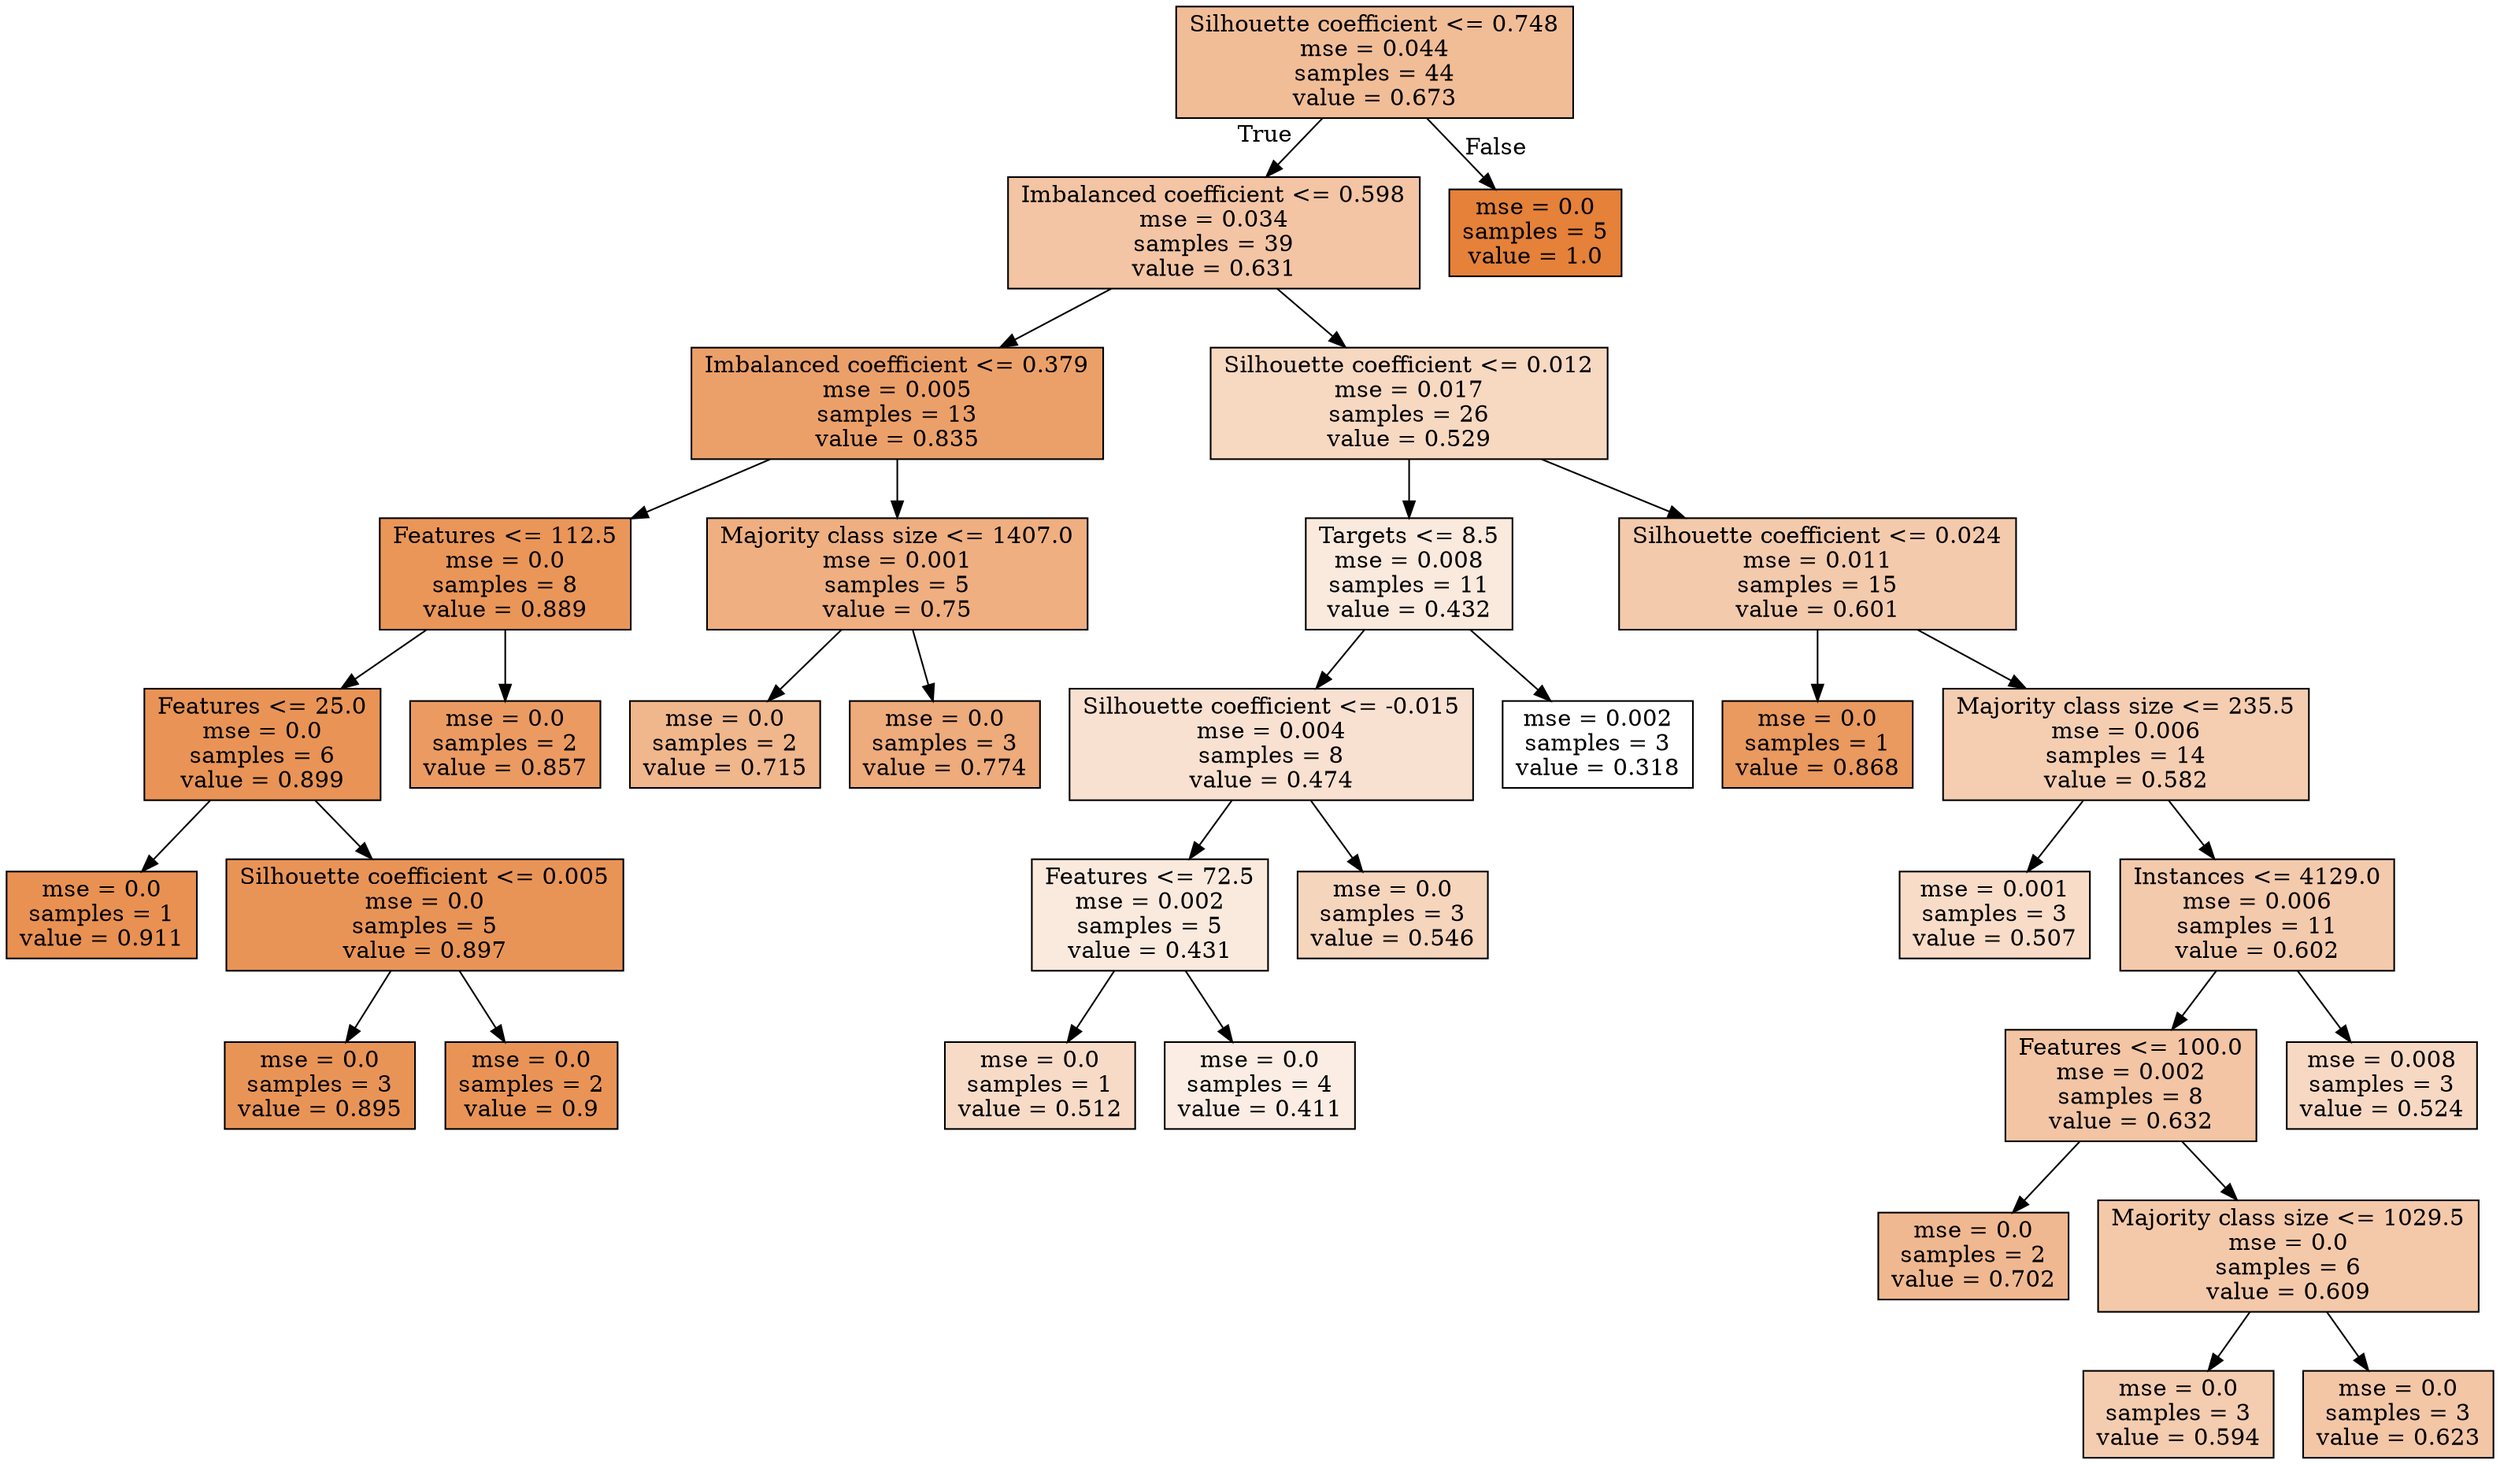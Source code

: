 digraph Tree {
node [shape=box, style="filled", color="black"] ;
0 [label="Silhouette coefficient <= 0.748\nmse = 0.044\nsamples = 44\nvalue = 0.673", fillcolor="#e5813985"] ;
1 [label="Imbalanced coefficient <= 0.598\nmse = 0.034\nsamples = 39\nvalue = 0.631", fillcolor="#e5813975"] ;
0 -> 1 [labeldistance=2.5, labelangle=45, headlabel="True"] ;
2 [label="Imbalanced coefficient <= 0.379\nmse = 0.005\nsamples = 13\nvalue = 0.835", fillcolor="#e58139c1"] ;
1 -> 2 ;
3 [label="Features <= 112.5\nmse = 0.0\nsamples = 8\nvalue = 0.889", fillcolor="#e58139d5"] ;
2 -> 3 ;
4 [label="Features <= 25.0\nmse = 0.0\nsamples = 6\nvalue = 0.899", fillcolor="#e58139d9"] ;
3 -> 4 ;
5 [label="mse = 0.0\nsamples = 1\nvalue = 0.911", fillcolor="#e58139de"] ;
4 -> 5 ;
6 [label="Silhouette coefficient <= 0.005\nmse = 0.0\nsamples = 5\nvalue = 0.897", fillcolor="#e58139d8"] ;
4 -> 6 ;
7 [label="mse = 0.0\nsamples = 3\nvalue = 0.895", fillcolor="#e58139d8"] ;
6 -> 7 ;
8 [label="mse = 0.0\nsamples = 2\nvalue = 0.9", fillcolor="#e58139d9"] ;
6 -> 8 ;
9 [label="mse = 0.0\nsamples = 2\nvalue = 0.857", fillcolor="#e58139ca"] ;
3 -> 9 ;
10 [label="Majority class size <= 1407.0\nmse = 0.001\nsamples = 5\nvalue = 0.75", fillcolor="#e58139a2"] ;
2 -> 10 ;
11 [label="mse = 0.0\nsamples = 2\nvalue = 0.715", fillcolor="#e5813994"] ;
10 -> 11 ;
12 [label="mse = 0.0\nsamples = 3\nvalue = 0.774", fillcolor="#e58139aa"] ;
10 -> 12 ;
13 [label="Silhouette coefficient <= 0.012\nmse = 0.017\nsamples = 26\nvalue = 0.529", fillcolor="#e581394f"] ;
1 -> 13 ;
14 [label="Targets <= 8.5\nmse = 0.008\nsamples = 11\nvalue = 0.432", fillcolor="#e581392b"] ;
13 -> 14 ;
15 [label="Silhouette coefficient <= -0.015\nmse = 0.004\nsamples = 8\nvalue = 0.474", fillcolor="#e581393b"] ;
14 -> 15 ;
16 [label="Features <= 72.5\nmse = 0.002\nsamples = 5\nvalue = 0.431", fillcolor="#e581392a"] ;
15 -> 16 ;
17 [label="mse = 0.0\nsamples = 1\nvalue = 0.512", fillcolor="#e5813948"] ;
16 -> 17 ;
18 [label="mse = 0.0\nsamples = 4\nvalue = 0.411", fillcolor="#e5813923"] ;
16 -> 18 ;
19 [label="mse = 0.0\nsamples = 3\nvalue = 0.546", fillcolor="#e5813955"] ;
15 -> 19 ;
20 [label="mse = 0.002\nsamples = 3\nvalue = 0.318", fillcolor="#e5813900"] ;
14 -> 20 ;
21 [label="Silhouette coefficient <= 0.024\nmse = 0.011\nsamples = 15\nvalue = 0.601", fillcolor="#e581396a"] ;
13 -> 21 ;
22 [label="mse = 0.0\nsamples = 1\nvalue = 0.868", fillcolor="#e58139ce"] ;
21 -> 22 ;
23 [label="Majority class size <= 235.5\nmse = 0.006\nsamples = 14\nvalue = 0.582", fillcolor="#e5813963"] ;
21 -> 23 ;
24 [label="mse = 0.001\nsamples = 3\nvalue = 0.507", fillcolor="#e5813947"] ;
23 -> 24 ;
25 [label="Instances <= 4129.0\nmse = 0.006\nsamples = 11\nvalue = 0.602", fillcolor="#e581396a"] ;
23 -> 25 ;
26 [label="Features <= 100.0\nmse = 0.002\nsamples = 8\nvalue = 0.632", fillcolor="#e5813975"] ;
25 -> 26 ;
27 [label="mse = 0.0\nsamples = 2\nvalue = 0.702", fillcolor="#e581398f"] ;
26 -> 27 ;
28 [label="Majority class size <= 1029.5\nmse = 0.0\nsamples = 6\nvalue = 0.609", fillcolor="#e581396d"] ;
26 -> 28 ;
29 [label="mse = 0.0\nsamples = 3\nvalue = 0.594", fillcolor="#e5813967"] ;
28 -> 29 ;
30 [label="mse = 0.0\nsamples = 3\nvalue = 0.623", fillcolor="#e5813972"] ;
28 -> 30 ;
31 [label="mse = 0.008\nsamples = 3\nvalue = 0.524", fillcolor="#e581394d"] ;
25 -> 31 ;
32 [label="mse = 0.0\nsamples = 5\nvalue = 1.0", fillcolor="#e58139ff"] ;
0 -> 32 [labeldistance=2.5, labelangle=-45, headlabel="False"] ;
}